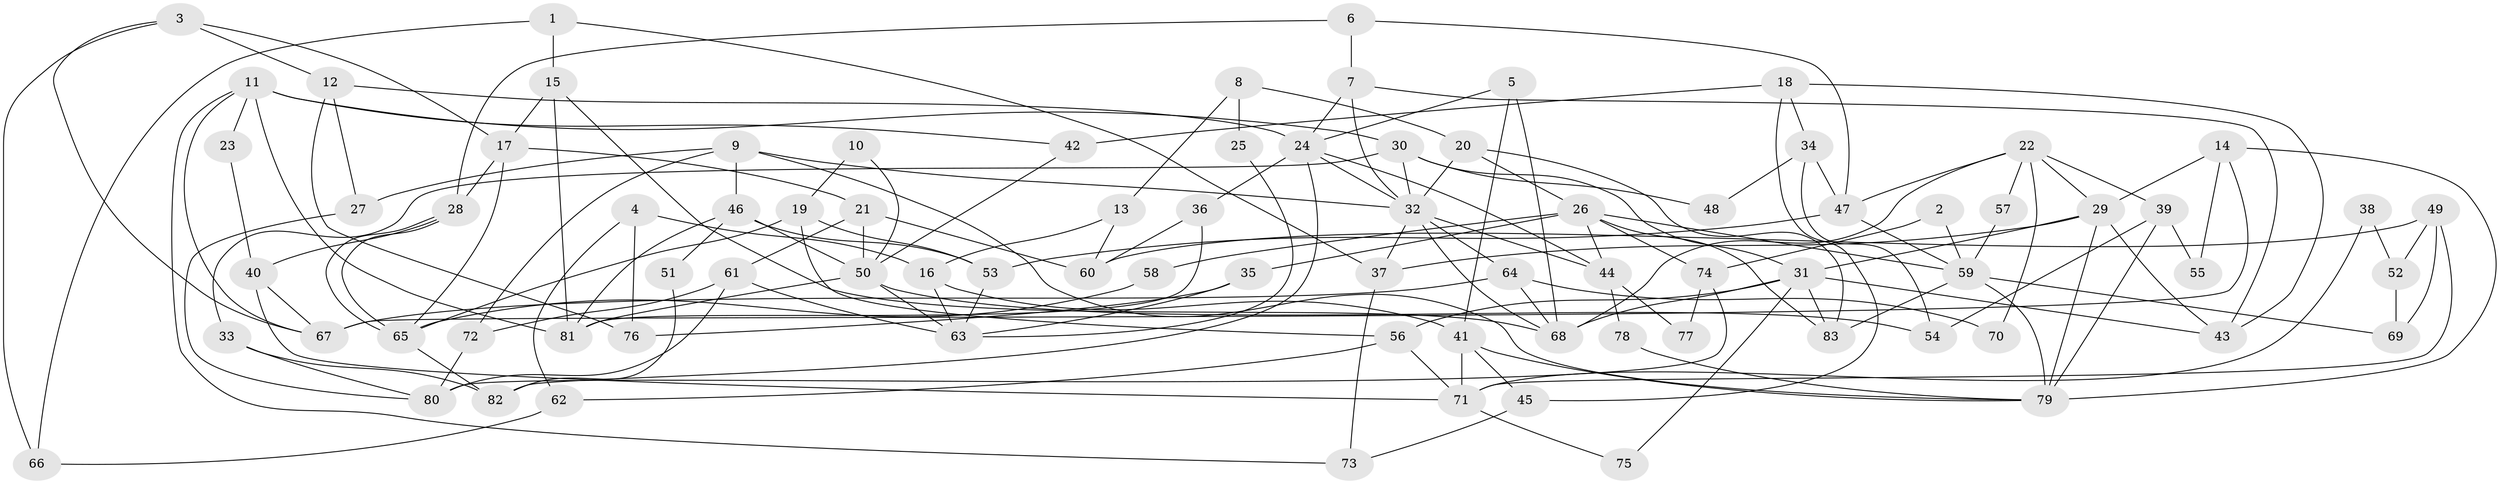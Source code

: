 // coarse degree distribution, {2: 0.1896551724137931, 3: 0.1896551724137931, 4: 0.27586206896551724, 7: 0.034482758620689655, 6: 0.1206896551724138, 8: 0.05172413793103448, 5: 0.1206896551724138, 10: 0.017241379310344827}
// Generated by graph-tools (version 1.1) at 2025/55/03/04/25 21:55:03]
// undirected, 83 vertices, 166 edges
graph export_dot {
graph [start="1"]
  node [color=gray90,style=filled];
  1;
  2;
  3;
  4;
  5;
  6;
  7;
  8;
  9;
  10;
  11;
  12;
  13;
  14;
  15;
  16;
  17;
  18;
  19;
  20;
  21;
  22;
  23;
  24;
  25;
  26;
  27;
  28;
  29;
  30;
  31;
  32;
  33;
  34;
  35;
  36;
  37;
  38;
  39;
  40;
  41;
  42;
  43;
  44;
  45;
  46;
  47;
  48;
  49;
  50;
  51;
  52;
  53;
  54;
  55;
  56;
  57;
  58;
  59;
  60;
  61;
  62;
  63;
  64;
  65;
  66;
  67;
  68;
  69;
  70;
  71;
  72;
  73;
  74;
  75;
  76;
  77;
  78;
  79;
  80;
  81;
  82;
  83;
  1 -- 15;
  1 -- 37;
  1 -- 66;
  2 -- 59;
  2 -- 74;
  3 -- 17;
  3 -- 67;
  3 -- 12;
  3 -- 66;
  4 -- 16;
  4 -- 62;
  4 -- 76;
  5 -- 68;
  5 -- 24;
  5 -- 41;
  6 -- 47;
  6 -- 7;
  6 -- 28;
  7 -- 24;
  7 -- 32;
  7 -- 43;
  8 -- 13;
  8 -- 20;
  8 -- 25;
  9 -- 46;
  9 -- 32;
  9 -- 27;
  9 -- 72;
  9 -- 79;
  10 -- 19;
  10 -- 50;
  11 -- 81;
  11 -- 67;
  11 -- 23;
  11 -- 30;
  11 -- 42;
  11 -- 73;
  12 -- 27;
  12 -- 24;
  12 -- 76;
  13 -- 60;
  13 -- 16;
  14 -- 79;
  14 -- 29;
  14 -- 55;
  14 -- 67;
  15 -- 17;
  15 -- 68;
  15 -- 81;
  16 -- 63;
  16 -- 41;
  17 -- 28;
  17 -- 65;
  17 -- 21;
  18 -- 43;
  18 -- 42;
  18 -- 34;
  18 -- 45;
  19 -- 56;
  19 -- 53;
  19 -- 65;
  20 -- 83;
  20 -- 32;
  20 -- 26;
  21 -- 50;
  21 -- 60;
  21 -- 61;
  22 -- 29;
  22 -- 39;
  22 -- 47;
  22 -- 57;
  22 -- 68;
  22 -- 70;
  23 -- 40;
  24 -- 32;
  24 -- 36;
  24 -- 44;
  24 -- 82;
  25 -- 63;
  26 -- 83;
  26 -- 35;
  26 -- 44;
  26 -- 58;
  26 -- 59;
  26 -- 74;
  27 -- 80;
  28 -- 65;
  28 -- 65;
  28 -- 40;
  29 -- 37;
  29 -- 31;
  29 -- 43;
  29 -- 79;
  30 -- 31;
  30 -- 32;
  30 -- 33;
  30 -- 48;
  31 -- 68;
  31 -- 43;
  31 -- 56;
  31 -- 75;
  31 -- 83;
  32 -- 44;
  32 -- 37;
  32 -- 64;
  32 -- 68;
  33 -- 82;
  33 -- 80;
  34 -- 47;
  34 -- 48;
  34 -- 54;
  35 -- 76;
  35 -- 63;
  36 -- 81;
  36 -- 60;
  37 -- 73;
  38 -- 52;
  38 -- 71;
  39 -- 54;
  39 -- 79;
  39 -- 55;
  40 -- 67;
  40 -- 71;
  41 -- 79;
  41 -- 45;
  41 -- 71;
  42 -- 50;
  44 -- 77;
  44 -- 78;
  45 -- 73;
  46 -- 53;
  46 -- 50;
  46 -- 51;
  46 -- 81;
  47 -- 59;
  47 -- 53;
  49 -- 71;
  49 -- 60;
  49 -- 52;
  49 -- 69;
  50 -- 81;
  50 -- 63;
  50 -- 54;
  51 -- 82;
  52 -- 69;
  53 -- 63;
  56 -- 71;
  56 -- 62;
  57 -- 59;
  58 -- 65;
  59 -- 79;
  59 -- 69;
  59 -- 83;
  61 -- 72;
  61 -- 63;
  61 -- 80;
  62 -- 66;
  64 -- 68;
  64 -- 67;
  64 -- 70;
  65 -- 82;
  71 -- 75;
  72 -- 80;
  74 -- 80;
  74 -- 77;
  78 -- 79;
}
